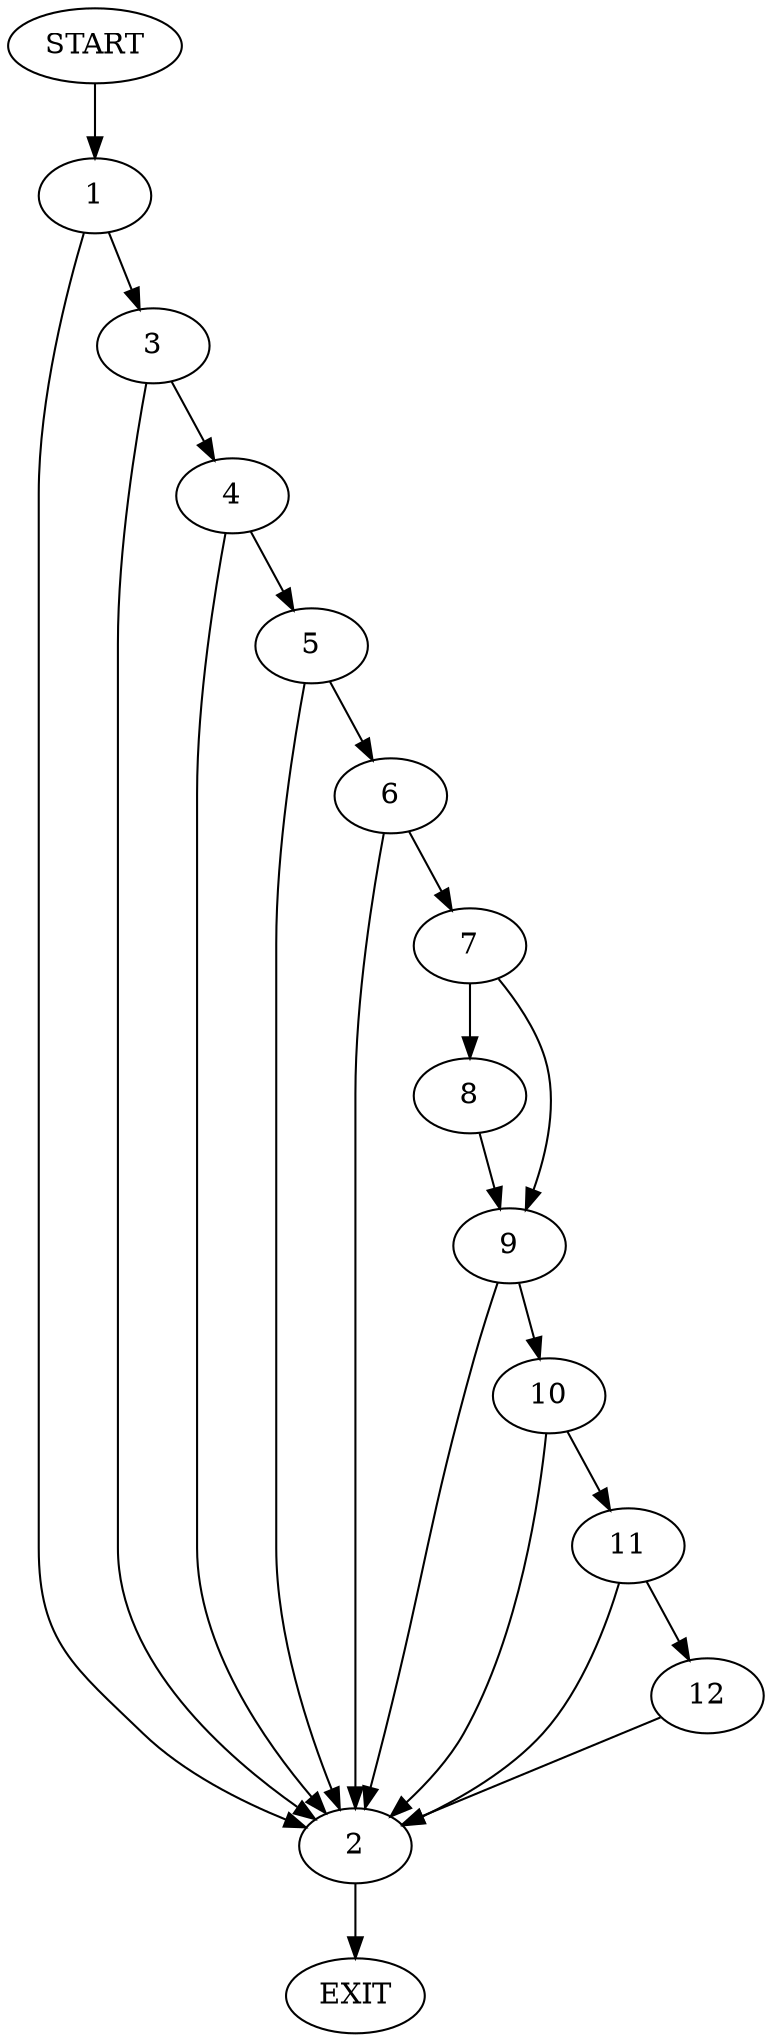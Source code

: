 digraph {
0 [label="START"]
13 [label="EXIT"]
0 -> 1
1 -> 2
1 -> 3
2 -> 13
3 -> 2
3 -> 4
4 -> 5
4 -> 2
5 -> 2
5 -> 6
6 -> 2
6 -> 7
7 -> 8
7 -> 9
9 -> 10
9 -> 2
8 -> 9
10 -> 2
10 -> 11
11 -> 12
11 -> 2
12 -> 2
}
